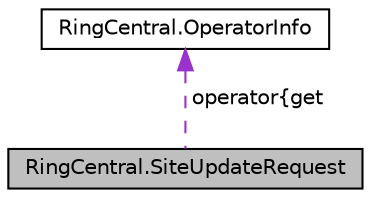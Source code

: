 digraph "RingCentral.SiteUpdateRequest"
{
 // LATEX_PDF_SIZE
  edge [fontname="Helvetica",fontsize="10",labelfontname="Helvetica",labelfontsize="10"];
  node [fontname="Helvetica",fontsize="10",shape=record];
  Node1 [label="RingCentral.SiteUpdateRequest",height=0.2,width=0.4,color="black", fillcolor="grey75", style="filled", fontcolor="black",tooltip=" "];
  Node2 -> Node1 [dir="back",color="darkorchid3",fontsize="10",style="dashed",label=" operator\{get" ,fontname="Helvetica"];
  Node2 [label="RingCentral.OperatorInfo",height=0.2,width=0.4,color="black", fillcolor="white", style="filled",URL="$classRingCentral_1_1OperatorInfo.html",tooltip="Site Fax/SMS recipient (operator) reference. Multi-level IVR should be enabled"];
}

